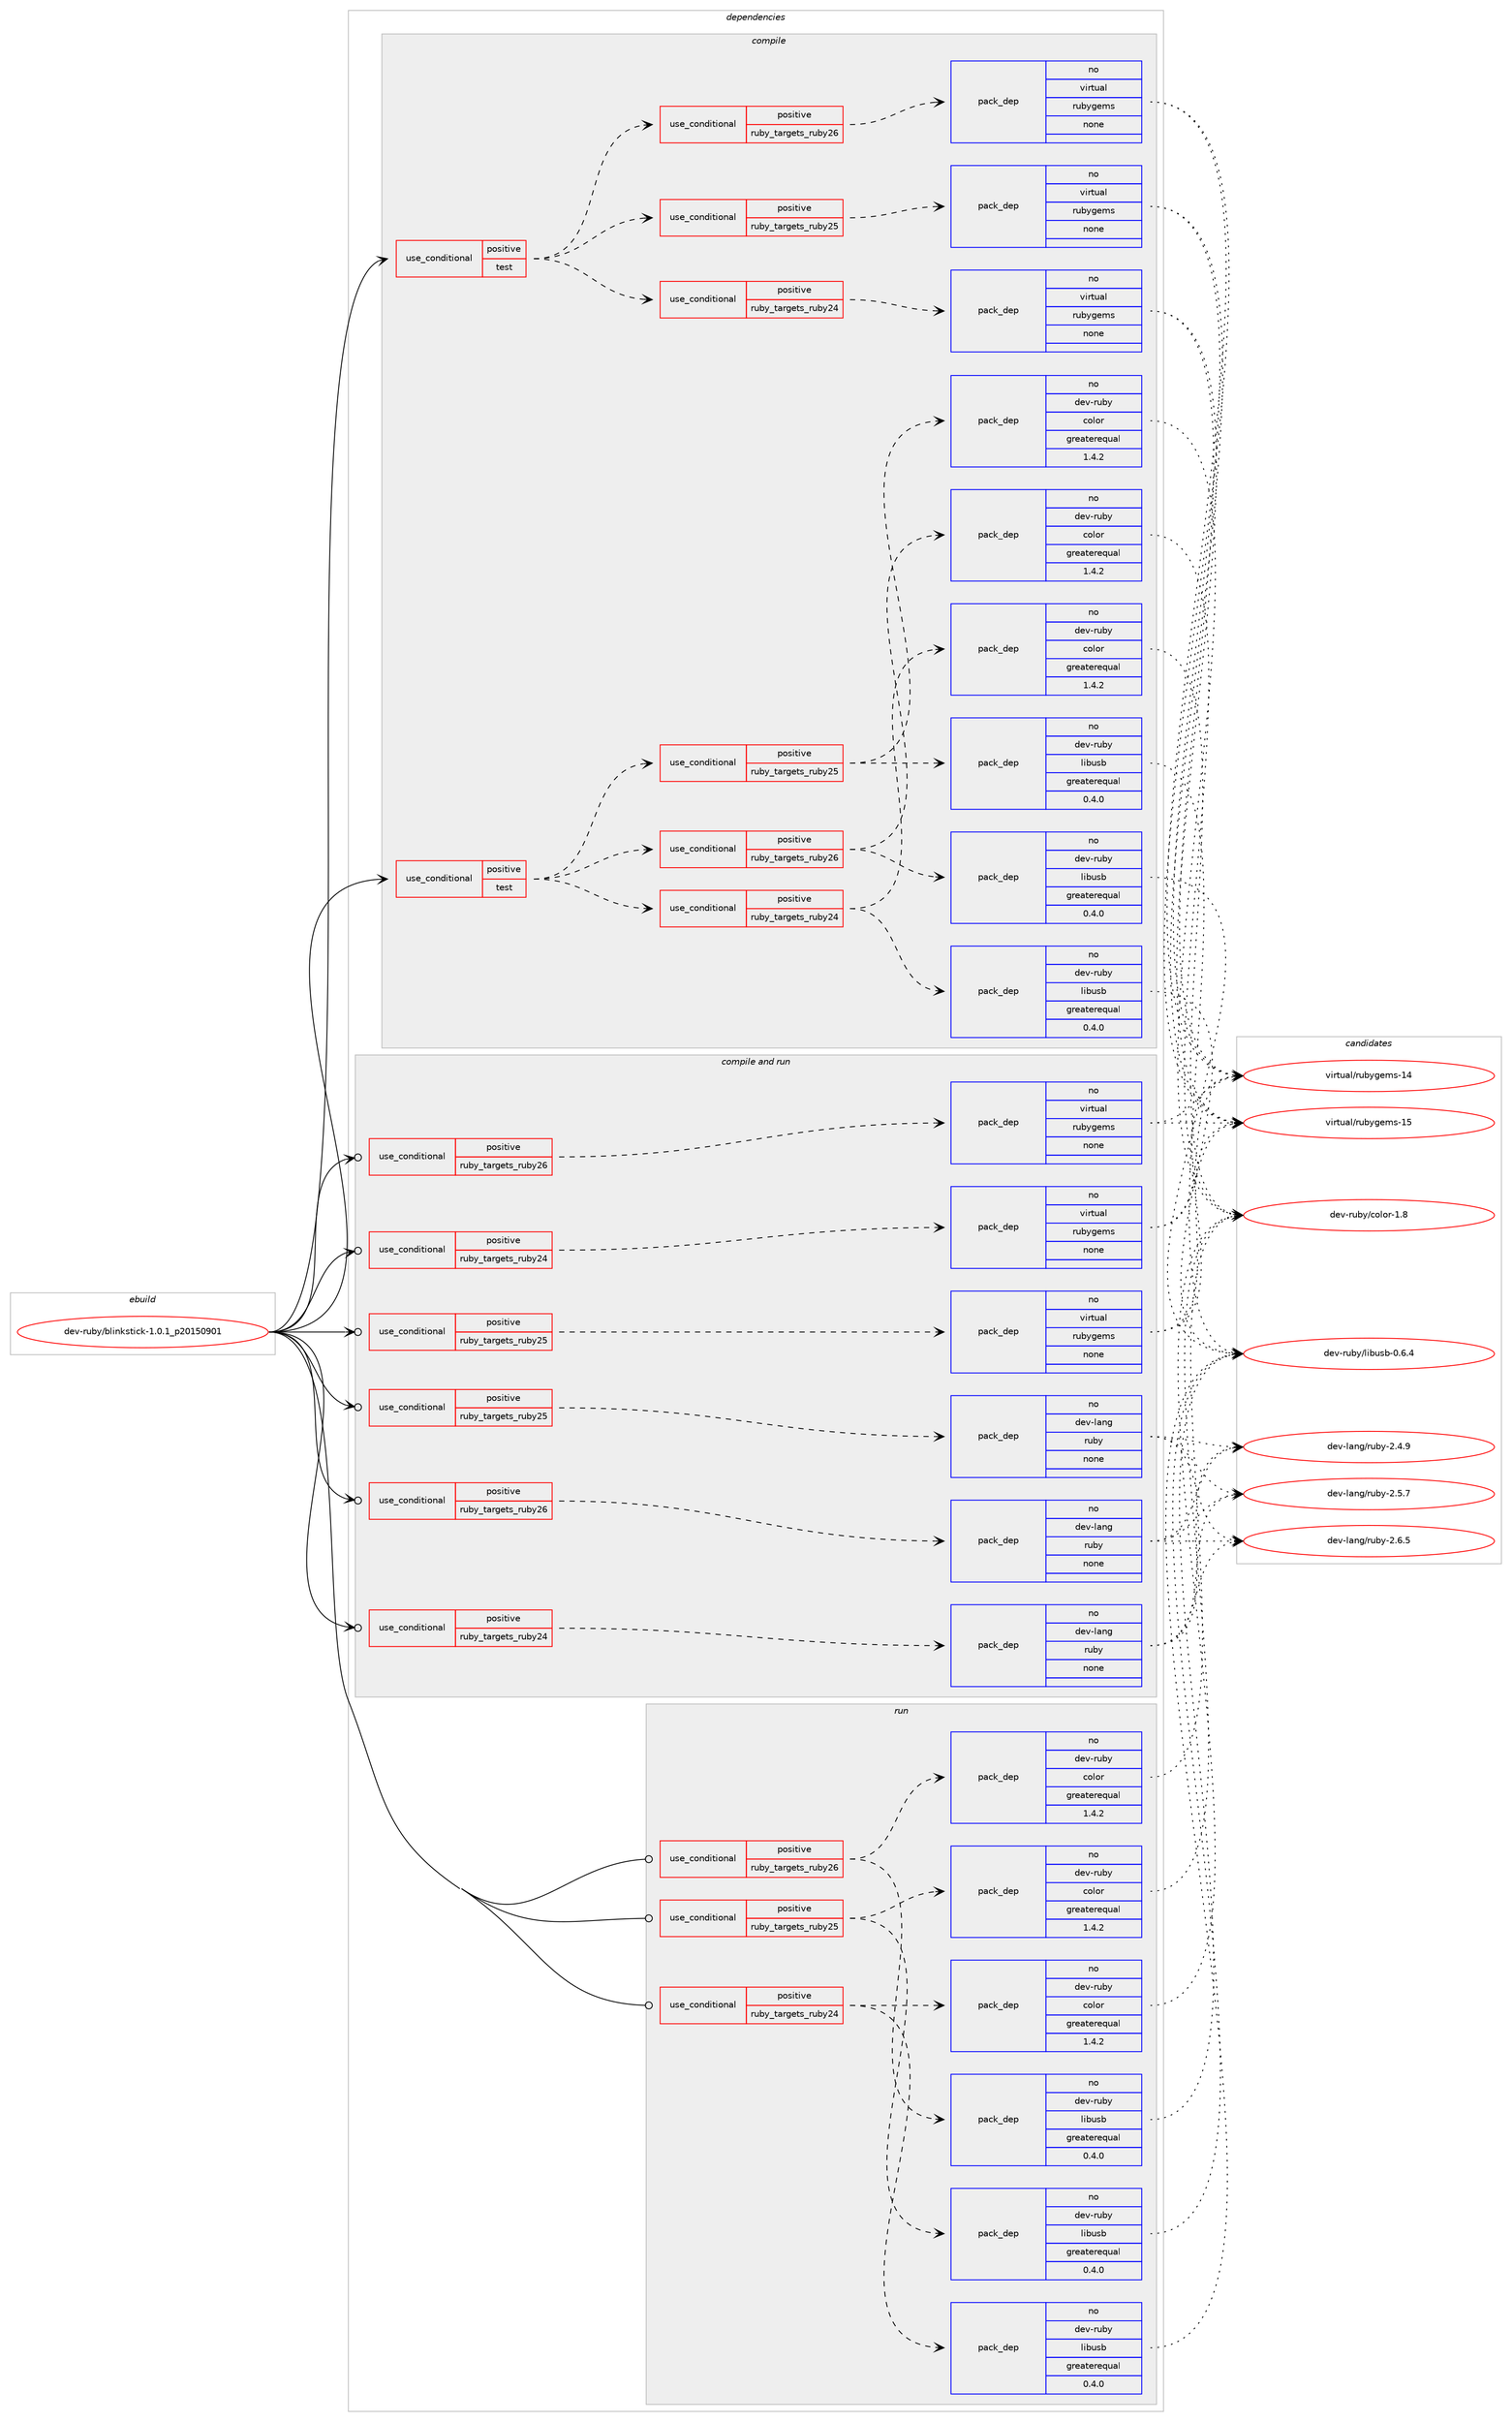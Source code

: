 digraph prolog {

# *************
# Graph options
# *************

newrank=true;
concentrate=true;
compound=true;
graph [rankdir=LR,fontname=Helvetica,fontsize=10,ranksep=1.5];#, ranksep=2.5, nodesep=0.2];
edge  [arrowhead=vee];
node  [fontname=Helvetica,fontsize=10];

# **********
# The ebuild
# **********

subgraph cluster_leftcol {
color=gray;
rank=same;
label=<<i>ebuild</i>>;
id [label="dev-ruby/blinkstick-1.0.1_p20150901", color=red, width=4, href="../dev-ruby/blinkstick-1.0.1_p20150901.svg"];
}

# ****************
# The dependencies
# ****************

subgraph cluster_midcol {
color=gray;
label=<<i>dependencies</i>>;
subgraph cluster_compile {
fillcolor="#eeeeee";
style=filled;
label=<<i>compile</i>>;
subgraph cond159297 {
dependency679213 [label=<<TABLE BORDER="0" CELLBORDER="1" CELLSPACING="0" CELLPADDING="4"><TR><TD ROWSPAN="3" CELLPADDING="10">use_conditional</TD></TR><TR><TD>positive</TD></TR><TR><TD>test</TD></TR></TABLE>>, shape=none, color=red];
subgraph cond159298 {
dependency679214 [label=<<TABLE BORDER="0" CELLBORDER="1" CELLSPACING="0" CELLPADDING="4"><TR><TD ROWSPAN="3" CELLPADDING="10">use_conditional</TD></TR><TR><TD>positive</TD></TR><TR><TD>ruby_targets_ruby24</TD></TR></TABLE>>, shape=none, color=red];
subgraph pack507962 {
dependency679215 [label=<<TABLE BORDER="0" CELLBORDER="1" CELLSPACING="0" CELLPADDING="4" WIDTH="220"><TR><TD ROWSPAN="6" CELLPADDING="30">pack_dep</TD></TR><TR><TD WIDTH="110">no</TD></TR><TR><TD>dev-ruby</TD></TR><TR><TD>color</TD></TR><TR><TD>greaterequal</TD></TR><TR><TD>1.4.2</TD></TR></TABLE>>, shape=none, color=blue];
}
dependency679214:e -> dependency679215:w [weight=20,style="dashed",arrowhead="vee"];
subgraph pack507963 {
dependency679216 [label=<<TABLE BORDER="0" CELLBORDER="1" CELLSPACING="0" CELLPADDING="4" WIDTH="220"><TR><TD ROWSPAN="6" CELLPADDING="30">pack_dep</TD></TR><TR><TD WIDTH="110">no</TD></TR><TR><TD>dev-ruby</TD></TR><TR><TD>libusb</TD></TR><TR><TD>greaterequal</TD></TR><TR><TD>0.4.0</TD></TR></TABLE>>, shape=none, color=blue];
}
dependency679214:e -> dependency679216:w [weight=20,style="dashed",arrowhead="vee"];
}
dependency679213:e -> dependency679214:w [weight=20,style="dashed",arrowhead="vee"];
subgraph cond159299 {
dependency679217 [label=<<TABLE BORDER="0" CELLBORDER="1" CELLSPACING="0" CELLPADDING="4"><TR><TD ROWSPAN="3" CELLPADDING="10">use_conditional</TD></TR><TR><TD>positive</TD></TR><TR><TD>ruby_targets_ruby25</TD></TR></TABLE>>, shape=none, color=red];
subgraph pack507964 {
dependency679218 [label=<<TABLE BORDER="0" CELLBORDER="1" CELLSPACING="0" CELLPADDING="4" WIDTH="220"><TR><TD ROWSPAN="6" CELLPADDING="30">pack_dep</TD></TR><TR><TD WIDTH="110">no</TD></TR><TR><TD>dev-ruby</TD></TR><TR><TD>color</TD></TR><TR><TD>greaterequal</TD></TR><TR><TD>1.4.2</TD></TR></TABLE>>, shape=none, color=blue];
}
dependency679217:e -> dependency679218:w [weight=20,style="dashed",arrowhead="vee"];
subgraph pack507965 {
dependency679219 [label=<<TABLE BORDER="0" CELLBORDER="1" CELLSPACING="0" CELLPADDING="4" WIDTH="220"><TR><TD ROWSPAN="6" CELLPADDING="30">pack_dep</TD></TR><TR><TD WIDTH="110">no</TD></TR><TR><TD>dev-ruby</TD></TR><TR><TD>libusb</TD></TR><TR><TD>greaterequal</TD></TR><TR><TD>0.4.0</TD></TR></TABLE>>, shape=none, color=blue];
}
dependency679217:e -> dependency679219:w [weight=20,style="dashed",arrowhead="vee"];
}
dependency679213:e -> dependency679217:w [weight=20,style="dashed",arrowhead="vee"];
subgraph cond159300 {
dependency679220 [label=<<TABLE BORDER="0" CELLBORDER="1" CELLSPACING="0" CELLPADDING="4"><TR><TD ROWSPAN="3" CELLPADDING="10">use_conditional</TD></TR><TR><TD>positive</TD></TR><TR><TD>ruby_targets_ruby26</TD></TR></TABLE>>, shape=none, color=red];
subgraph pack507966 {
dependency679221 [label=<<TABLE BORDER="0" CELLBORDER="1" CELLSPACING="0" CELLPADDING="4" WIDTH="220"><TR><TD ROWSPAN="6" CELLPADDING="30">pack_dep</TD></TR><TR><TD WIDTH="110">no</TD></TR><TR><TD>dev-ruby</TD></TR><TR><TD>color</TD></TR><TR><TD>greaterequal</TD></TR><TR><TD>1.4.2</TD></TR></TABLE>>, shape=none, color=blue];
}
dependency679220:e -> dependency679221:w [weight=20,style="dashed",arrowhead="vee"];
subgraph pack507967 {
dependency679222 [label=<<TABLE BORDER="0" CELLBORDER="1" CELLSPACING="0" CELLPADDING="4" WIDTH="220"><TR><TD ROWSPAN="6" CELLPADDING="30">pack_dep</TD></TR><TR><TD WIDTH="110">no</TD></TR><TR><TD>dev-ruby</TD></TR><TR><TD>libusb</TD></TR><TR><TD>greaterequal</TD></TR><TR><TD>0.4.0</TD></TR></TABLE>>, shape=none, color=blue];
}
dependency679220:e -> dependency679222:w [weight=20,style="dashed",arrowhead="vee"];
}
dependency679213:e -> dependency679220:w [weight=20,style="dashed",arrowhead="vee"];
}
id:e -> dependency679213:w [weight=20,style="solid",arrowhead="vee"];
subgraph cond159301 {
dependency679223 [label=<<TABLE BORDER="0" CELLBORDER="1" CELLSPACING="0" CELLPADDING="4"><TR><TD ROWSPAN="3" CELLPADDING="10">use_conditional</TD></TR><TR><TD>positive</TD></TR><TR><TD>test</TD></TR></TABLE>>, shape=none, color=red];
subgraph cond159302 {
dependency679224 [label=<<TABLE BORDER="0" CELLBORDER="1" CELLSPACING="0" CELLPADDING="4"><TR><TD ROWSPAN="3" CELLPADDING="10">use_conditional</TD></TR><TR><TD>positive</TD></TR><TR><TD>ruby_targets_ruby24</TD></TR></TABLE>>, shape=none, color=red];
subgraph pack507968 {
dependency679225 [label=<<TABLE BORDER="0" CELLBORDER="1" CELLSPACING="0" CELLPADDING="4" WIDTH="220"><TR><TD ROWSPAN="6" CELLPADDING="30">pack_dep</TD></TR><TR><TD WIDTH="110">no</TD></TR><TR><TD>virtual</TD></TR><TR><TD>rubygems</TD></TR><TR><TD>none</TD></TR><TR><TD></TD></TR></TABLE>>, shape=none, color=blue];
}
dependency679224:e -> dependency679225:w [weight=20,style="dashed",arrowhead="vee"];
}
dependency679223:e -> dependency679224:w [weight=20,style="dashed",arrowhead="vee"];
subgraph cond159303 {
dependency679226 [label=<<TABLE BORDER="0" CELLBORDER="1" CELLSPACING="0" CELLPADDING="4"><TR><TD ROWSPAN="3" CELLPADDING="10">use_conditional</TD></TR><TR><TD>positive</TD></TR><TR><TD>ruby_targets_ruby25</TD></TR></TABLE>>, shape=none, color=red];
subgraph pack507969 {
dependency679227 [label=<<TABLE BORDER="0" CELLBORDER="1" CELLSPACING="0" CELLPADDING="4" WIDTH="220"><TR><TD ROWSPAN="6" CELLPADDING="30">pack_dep</TD></TR><TR><TD WIDTH="110">no</TD></TR><TR><TD>virtual</TD></TR><TR><TD>rubygems</TD></TR><TR><TD>none</TD></TR><TR><TD></TD></TR></TABLE>>, shape=none, color=blue];
}
dependency679226:e -> dependency679227:w [weight=20,style="dashed",arrowhead="vee"];
}
dependency679223:e -> dependency679226:w [weight=20,style="dashed",arrowhead="vee"];
subgraph cond159304 {
dependency679228 [label=<<TABLE BORDER="0" CELLBORDER="1" CELLSPACING="0" CELLPADDING="4"><TR><TD ROWSPAN="3" CELLPADDING="10">use_conditional</TD></TR><TR><TD>positive</TD></TR><TR><TD>ruby_targets_ruby26</TD></TR></TABLE>>, shape=none, color=red];
subgraph pack507970 {
dependency679229 [label=<<TABLE BORDER="0" CELLBORDER="1" CELLSPACING="0" CELLPADDING="4" WIDTH="220"><TR><TD ROWSPAN="6" CELLPADDING="30">pack_dep</TD></TR><TR><TD WIDTH="110">no</TD></TR><TR><TD>virtual</TD></TR><TR><TD>rubygems</TD></TR><TR><TD>none</TD></TR><TR><TD></TD></TR></TABLE>>, shape=none, color=blue];
}
dependency679228:e -> dependency679229:w [weight=20,style="dashed",arrowhead="vee"];
}
dependency679223:e -> dependency679228:w [weight=20,style="dashed",arrowhead="vee"];
}
id:e -> dependency679223:w [weight=20,style="solid",arrowhead="vee"];
}
subgraph cluster_compileandrun {
fillcolor="#eeeeee";
style=filled;
label=<<i>compile and run</i>>;
subgraph cond159305 {
dependency679230 [label=<<TABLE BORDER="0" CELLBORDER="1" CELLSPACING="0" CELLPADDING="4"><TR><TD ROWSPAN="3" CELLPADDING="10">use_conditional</TD></TR><TR><TD>positive</TD></TR><TR><TD>ruby_targets_ruby24</TD></TR></TABLE>>, shape=none, color=red];
subgraph pack507971 {
dependency679231 [label=<<TABLE BORDER="0" CELLBORDER="1" CELLSPACING="0" CELLPADDING="4" WIDTH="220"><TR><TD ROWSPAN="6" CELLPADDING="30">pack_dep</TD></TR><TR><TD WIDTH="110">no</TD></TR><TR><TD>dev-lang</TD></TR><TR><TD>ruby</TD></TR><TR><TD>none</TD></TR><TR><TD></TD></TR></TABLE>>, shape=none, color=blue];
}
dependency679230:e -> dependency679231:w [weight=20,style="dashed",arrowhead="vee"];
}
id:e -> dependency679230:w [weight=20,style="solid",arrowhead="odotvee"];
subgraph cond159306 {
dependency679232 [label=<<TABLE BORDER="0" CELLBORDER="1" CELLSPACING="0" CELLPADDING="4"><TR><TD ROWSPAN="3" CELLPADDING="10">use_conditional</TD></TR><TR><TD>positive</TD></TR><TR><TD>ruby_targets_ruby24</TD></TR></TABLE>>, shape=none, color=red];
subgraph pack507972 {
dependency679233 [label=<<TABLE BORDER="0" CELLBORDER="1" CELLSPACING="0" CELLPADDING="4" WIDTH="220"><TR><TD ROWSPAN="6" CELLPADDING="30">pack_dep</TD></TR><TR><TD WIDTH="110">no</TD></TR><TR><TD>virtual</TD></TR><TR><TD>rubygems</TD></TR><TR><TD>none</TD></TR><TR><TD></TD></TR></TABLE>>, shape=none, color=blue];
}
dependency679232:e -> dependency679233:w [weight=20,style="dashed",arrowhead="vee"];
}
id:e -> dependency679232:w [weight=20,style="solid",arrowhead="odotvee"];
subgraph cond159307 {
dependency679234 [label=<<TABLE BORDER="0" CELLBORDER="1" CELLSPACING="0" CELLPADDING="4"><TR><TD ROWSPAN="3" CELLPADDING="10">use_conditional</TD></TR><TR><TD>positive</TD></TR><TR><TD>ruby_targets_ruby25</TD></TR></TABLE>>, shape=none, color=red];
subgraph pack507973 {
dependency679235 [label=<<TABLE BORDER="0" CELLBORDER="1" CELLSPACING="0" CELLPADDING="4" WIDTH="220"><TR><TD ROWSPAN="6" CELLPADDING="30">pack_dep</TD></TR><TR><TD WIDTH="110">no</TD></TR><TR><TD>dev-lang</TD></TR><TR><TD>ruby</TD></TR><TR><TD>none</TD></TR><TR><TD></TD></TR></TABLE>>, shape=none, color=blue];
}
dependency679234:e -> dependency679235:w [weight=20,style="dashed",arrowhead="vee"];
}
id:e -> dependency679234:w [weight=20,style="solid",arrowhead="odotvee"];
subgraph cond159308 {
dependency679236 [label=<<TABLE BORDER="0" CELLBORDER="1" CELLSPACING="0" CELLPADDING="4"><TR><TD ROWSPAN="3" CELLPADDING="10">use_conditional</TD></TR><TR><TD>positive</TD></TR><TR><TD>ruby_targets_ruby25</TD></TR></TABLE>>, shape=none, color=red];
subgraph pack507974 {
dependency679237 [label=<<TABLE BORDER="0" CELLBORDER="1" CELLSPACING="0" CELLPADDING="4" WIDTH="220"><TR><TD ROWSPAN="6" CELLPADDING="30">pack_dep</TD></TR><TR><TD WIDTH="110">no</TD></TR><TR><TD>virtual</TD></TR><TR><TD>rubygems</TD></TR><TR><TD>none</TD></TR><TR><TD></TD></TR></TABLE>>, shape=none, color=blue];
}
dependency679236:e -> dependency679237:w [weight=20,style="dashed",arrowhead="vee"];
}
id:e -> dependency679236:w [weight=20,style="solid",arrowhead="odotvee"];
subgraph cond159309 {
dependency679238 [label=<<TABLE BORDER="0" CELLBORDER="1" CELLSPACING="0" CELLPADDING="4"><TR><TD ROWSPAN="3" CELLPADDING="10">use_conditional</TD></TR><TR><TD>positive</TD></TR><TR><TD>ruby_targets_ruby26</TD></TR></TABLE>>, shape=none, color=red];
subgraph pack507975 {
dependency679239 [label=<<TABLE BORDER="0" CELLBORDER="1" CELLSPACING="0" CELLPADDING="4" WIDTH="220"><TR><TD ROWSPAN="6" CELLPADDING="30">pack_dep</TD></TR><TR><TD WIDTH="110">no</TD></TR><TR><TD>dev-lang</TD></TR><TR><TD>ruby</TD></TR><TR><TD>none</TD></TR><TR><TD></TD></TR></TABLE>>, shape=none, color=blue];
}
dependency679238:e -> dependency679239:w [weight=20,style="dashed",arrowhead="vee"];
}
id:e -> dependency679238:w [weight=20,style="solid",arrowhead="odotvee"];
subgraph cond159310 {
dependency679240 [label=<<TABLE BORDER="0" CELLBORDER="1" CELLSPACING="0" CELLPADDING="4"><TR><TD ROWSPAN="3" CELLPADDING="10">use_conditional</TD></TR><TR><TD>positive</TD></TR><TR><TD>ruby_targets_ruby26</TD></TR></TABLE>>, shape=none, color=red];
subgraph pack507976 {
dependency679241 [label=<<TABLE BORDER="0" CELLBORDER="1" CELLSPACING="0" CELLPADDING="4" WIDTH="220"><TR><TD ROWSPAN="6" CELLPADDING="30">pack_dep</TD></TR><TR><TD WIDTH="110">no</TD></TR><TR><TD>virtual</TD></TR><TR><TD>rubygems</TD></TR><TR><TD>none</TD></TR><TR><TD></TD></TR></TABLE>>, shape=none, color=blue];
}
dependency679240:e -> dependency679241:w [weight=20,style="dashed",arrowhead="vee"];
}
id:e -> dependency679240:w [weight=20,style="solid",arrowhead="odotvee"];
}
subgraph cluster_run {
fillcolor="#eeeeee";
style=filled;
label=<<i>run</i>>;
subgraph cond159311 {
dependency679242 [label=<<TABLE BORDER="0" CELLBORDER="1" CELLSPACING="0" CELLPADDING="4"><TR><TD ROWSPAN="3" CELLPADDING="10">use_conditional</TD></TR><TR><TD>positive</TD></TR><TR><TD>ruby_targets_ruby24</TD></TR></TABLE>>, shape=none, color=red];
subgraph pack507977 {
dependency679243 [label=<<TABLE BORDER="0" CELLBORDER="1" CELLSPACING="0" CELLPADDING="4" WIDTH="220"><TR><TD ROWSPAN="6" CELLPADDING="30">pack_dep</TD></TR><TR><TD WIDTH="110">no</TD></TR><TR><TD>dev-ruby</TD></TR><TR><TD>color</TD></TR><TR><TD>greaterequal</TD></TR><TR><TD>1.4.2</TD></TR></TABLE>>, shape=none, color=blue];
}
dependency679242:e -> dependency679243:w [weight=20,style="dashed",arrowhead="vee"];
subgraph pack507978 {
dependency679244 [label=<<TABLE BORDER="0" CELLBORDER="1" CELLSPACING="0" CELLPADDING="4" WIDTH="220"><TR><TD ROWSPAN="6" CELLPADDING="30">pack_dep</TD></TR><TR><TD WIDTH="110">no</TD></TR><TR><TD>dev-ruby</TD></TR><TR><TD>libusb</TD></TR><TR><TD>greaterequal</TD></TR><TR><TD>0.4.0</TD></TR></TABLE>>, shape=none, color=blue];
}
dependency679242:e -> dependency679244:w [weight=20,style="dashed",arrowhead="vee"];
}
id:e -> dependency679242:w [weight=20,style="solid",arrowhead="odot"];
subgraph cond159312 {
dependency679245 [label=<<TABLE BORDER="0" CELLBORDER="1" CELLSPACING="0" CELLPADDING="4"><TR><TD ROWSPAN="3" CELLPADDING="10">use_conditional</TD></TR><TR><TD>positive</TD></TR><TR><TD>ruby_targets_ruby25</TD></TR></TABLE>>, shape=none, color=red];
subgraph pack507979 {
dependency679246 [label=<<TABLE BORDER="0" CELLBORDER="1" CELLSPACING="0" CELLPADDING="4" WIDTH="220"><TR><TD ROWSPAN="6" CELLPADDING="30">pack_dep</TD></TR><TR><TD WIDTH="110">no</TD></TR><TR><TD>dev-ruby</TD></TR><TR><TD>color</TD></TR><TR><TD>greaterequal</TD></TR><TR><TD>1.4.2</TD></TR></TABLE>>, shape=none, color=blue];
}
dependency679245:e -> dependency679246:w [weight=20,style="dashed",arrowhead="vee"];
subgraph pack507980 {
dependency679247 [label=<<TABLE BORDER="0" CELLBORDER="1" CELLSPACING="0" CELLPADDING="4" WIDTH="220"><TR><TD ROWSPAN="6" CELLPADDING="30">pack_dep</TD></TR><TR><TD WIDTH="110">no</TD></TR><TR><TD>dev-ruby</TD></TR><TR><TD>libusb</TD></TR><TR><TD>greaterequal</TD></TR><TR><TD>0.4.0</TD></TR></TABLE>>, shape=none, color=blue];
}
dependency679245:e -> dependency679247:w [weight=20,style="dashed",arrowhead="vee"];
}
id:e -> dependency679245:w [weight=20,style="solid",arrowhead="odot"];
subgraph cond159313 {
dependency679248 [label=<<TABLE BORDER="0" CELLBORDER="1" CELLSPACING="0" CELLPADDING="4"><TR><TD ROWSPAN="3" CELLPADDING="10">use_conditional</TD></TR><TR><TD>positive</TD></TR><TR><TD>ruby_targets_ruby26</TD></TR></TABLE>>, shape=none, color=red];
subgraph pack507981 {
dependency679249 [label=<<TABLE BORDER="0" CELLBORDER="1" CELLSPACING="0" CELLPADDING="4" WIDTH="220"><TR><TD ROWSPAN="6" CELLPADDING="30">pack_dep</TD></TR><TR><TD WIDTH="110">no</TD></TR><TR><TD>dev-ruby</TD></TR><TR><TD>color</TD></TR><TR><TD>greaterequal</TD></TR><TR><TD>1.4.2</TD></TR></TABLE>>, shape=none, color=blue];
}
dependency679248:e -> dependency679249:w [weight=20,style="dashed",arrowhead="vee"];
subgraph pack507982 {
dependency679250 [label=<<TABLE BORDER="0" CELLBORDER="1" CELLSPACING="0" CELLPADDING="4" WIDTH="220"><TR><TD ROWSPAN="6" CELLPADDING="30">pack_dep</TD></TR><TR><TD WIDTH="110">no</TD></TR><TR><TD>dev-ruby</TD></TR><TR><TD>libusb</TD></TR><TR><TD>greaterequal</TD></TR><TR><TD>0.4.0</TD></TR></TABLE>>, shape=none, color=blue];
}
dependency679248:e -> dependency679250:w [weight=20,style="dashed",arrowhead="vee"];
}
id:e -> dependency679248:w [weight=20,style="solid",arrowhead="odot"];
}
}

# **************
# The candidates
# **************

subgraph cluster_choices {
rank=same;
color=gray;
label=<<i>candidates</i>>;

subgraph choice507962 {
color=black;
nodesep=1;
choice1001011184511411798121479911110811111445494656 [label="dev-ruby/color-1.8", color=red, width=4,href="../dev-ruby/color-1.8.svg"];
dependency679215:e -> choice1001011184511411798121479911110811111445494656:w [style=dotted,weight="100"];
}
subgraph choice507963 {
color=black;
nodesep=1;
choice1001011184511411798121471081059811711598454846544652 [label="dev-ruby/libusb-0.6.4", color=red, width=4,href="../dev-ruby/libusb-0.6.4.svg"];
dependency679216:e -> choice1001011184511411798121471081059811711598454846544652:w [style=dotted,weight="100"];
}
subgraph choice507964 {
color=black;
nodesep=1;
choice1001011184511411798121479911110811111445494656 [label="dev-ruby/color-1.8", color=red, width=4,href="../dev-ruby/color-1.8.svg"];
dependency679218:e -> choice1001011184511411798121479911110811111445494656:w [style=dotted,weight="100"];
}
subgraph choice507965 {
color=black;
nodesep=1;
choice1001011184511411798121471081059811711598454846544652 [label="dev-ruby/libusb-0.6.4", color=red, width=4,href="../dev-ruby/libusb-0.6.4.svg"];
dependency679219:e -> choice1001011184511411798121471081059811711598454846544652:w [style=dotted,weight="100"];
}
subgraph choice507966 {
color=black;
nodesep=1;
choice1001011184511411798121479911110811111445494656 [label="dev-ruby/color-1.8", color=red, width=4,href="../dev-ruby/color-1.8.svg"];
dependency679221:e -> choice1001011184511411798121479911110811111445494656:w [style=dotted,weight="100"];
}
subgraph choice507967 {
color=black;
nodesep=1;
choice1001011184511411798121471081059811711598454846544652 [label="dev-ruby/libusb-0.6.4", color=red, width=4,href="../dev-ruby/libusb-0.6.4.svg"];
dependency679222:e -> choice1001011184511411798121471081059811711598454846544652:w [style=dotted,weight="100"];
}
subgraph choice507968 {
color=black;
nodesep=1;
choice118105114116117971084711411798121103101109115454952 [label="virtual/rubygems-14", color=red, width=4,href="../virtual/rubygems-14.svg"];
choice118105114116117971084711411798121103101109115454953 [label="virtual/rubygems-15", color=red, width=4,href="../virtual/rubygems-15.svg"];
dependency679225:e -> choice118105114116117971084711411798121103101109115454952:w [style=dotted,weight="100"];
dependency679225:e -> choice118105114116117971084711411798121103101109115454953:w [style=dotted,weight="100"];
}
subgraph choice507969 {
color=black;
nodesep=1;
choice118105114116117971084711411798121103101109115454952 [label="virtual/rubygems-14", color=red, width=4,href="../virtual/rubygems-14.svg"];
choice118105114116117971084711411798121103101109115454953 [label="virtual/rubygems-15", color=red, width=4,href="../virtual/rubygems-15.svg"];
dependency679227:e -> choice118105114116117971084711411798121103101109115454952:w [style=dotted,weight="100"];
dependency679227:e -> choice118105114116117971084711411798121103101109115454953:w [style=dotted,weight="100"];
}
subgraph choice507970 {
color=black;
nodesep=1;
choice118105114116117971084711411798121103101109115454952 [label="virtual/rubygems-14", color=red, width=4,href="../virtual/rubygems-14.svg"];
choice118105114116117971084711411798121103101109115454953 [label="virtual/rubygems-15", color=red, width=4,href="../virtual/rubygems-15.svg"];
dependency679229:e -> choice118105114116117971084711411798121103101109115454952:w [style=dotted,weight="100"];
dependency679229:e -> choice118105114116117971084711411798121103101109115454953:w [style=dotted,weight="100"];
}
subgraph choice507971 {
color=black;
nodesep=1;
choice10010111845108971101034711411798121455046524657 [label="dev-lang/ruby-2.4.9", color=red, width=4,href="../dev-lang/ruby-2.4.9.svg"];
choice10010111845108971101034711411798121455046534655 [label="dev-lang/ruby-2.5.7", color=red, width=4,href="../dev-lang/ruby-2.5.7.svg"];
choice10010111845108971101034711411798121455046544653 [label="dev-lang/ruby-2.6.5", color=red, width=4,href="../dev-lang/ruby-2.6.5.svg"];
dependency679231:e -> choice10010111845108971101034711411798121455046524657:w [style=dotted,weight="100"];
dependency679231:e -> choice10010111845108971101034711411798121455046534655:w [style=dotted,weight="100"];
dependency679231:e -> choice10010111845108971101034711411798121455046544653:w [style=dotted,weight="100"];
}
subgraph choice507972 {
color=black;
nodesep=1;
choice118105114116117971084711411798121103101109115454952 [label="virtual/rubygems-14", color=red, width=4,href="../virtual/rubygems-14.svg"];
choice118105114116117971084711411798121103101109115454953 [label="virtual/rubygems-15", color=red, width=4,href="../virtual/rubygems-15.svg"];
dependency679233:e -> choice118105114116117971084711411798121103101109115454952:w [style=dotted,weight="100"];
dependency679233:e -> choice118105114116117971084711411798121103101109115454953:w [style=dotted,weight="100"];
}
subgraph choice507973 {
color=black;
nodesep=1;
choice10010111845108971101034711411798121455046524657 [label="dev-lang/ruby-2.4.9", color=red, width=4,href="../dev-lang/ruby-2.4.9.svg"];
choice10010111845108971101034711411798121455046534655 [label="dev-lang/ruby-2.5.7", color=red, width=4,href="../dev-lang/ruby-2.5.7.svg"];
choice10010111845108971101034711411798121455046544653 [label="dev-lang/ruby-2.6.5", color=red, width=4,href="../dev-lang/ruby-2.6.5.svg"];
dependency679235:e -> choice10010111845108971101034711411798121455046524657:w [style=dotted,weight="100"];
dependency679235:e -> choice10010111845108971101034711411798121455046534655:w [style=dotted,weight="100"];
dependency679235:e -> choice10010111845108971101034711411798121455046544653:w [style=dotted,weight="100"];
}
subgraph choice507974 {
color=black;
nodesep=1;
choice118105114116117971084711411798121103101109115454952 [label="virtual/rubygems-14", color=red, width=4,href="../virtual/rubygems-14.svg"];
choice118105114116117971084711411798121103101109115454953 [label="virtual/rubygems-15", color=red, width=4,href="../virtual/rubygems-15.svg"];
dependency679237:e -> choice118105114116117971084711411798121103101109115454952:w [style=dotted,weight="100"];
dependency679237:e -> choice118105114116117971084711411798121103101109115454953:w [style=dotted,weight="100"];
}
subgraph choice507975 {
color=black;
nodesep=1;
choice10010111845108971101034711411798121455046524657 [label="dev-lang/ruby-2.4.9", color=red, width=4,href="../dev-lang/ruby-2.4.9.svg"];
choice10010111845108971101034711411798121455046534655 [label="dev-lang/ruby-2.5.7", color=red, width=4,href="../dev-lang/ruby-2.5.7.svg"];
choice10010111845108971101034711411798121455046544653 [label="dev-lang/ruby-2.6.5", color=red, width=4,href="../dev-lang/ruby-2.6.5.svg"];
dependency679239:e -> choice10010111845108971101034711411798121455046524657:w [style=dotted,weight="100"];
dependency679239:e -> choice10010111845108971101034711411798121455046534655:w [style=dotted,weight="100"];
dependency679239:e -> choice10010111845108971101034711411798121455046544653:w [style=dotted,weight="100"];
}
subgraph choice507976 {
color=black;
nodesep=1;
choice118105114116117971084711411798121103101109115454952 [label="virtual/rubygems-14", color=red, width=4,href="../virtual/rubygems-14.svg"];
choice118105114116117971084711411798121103101109115454953 [label="virtual/rubygems-15", color=red, width=4,href="../virtual/rubygems-15.svg"];
dependency679241:e -> choice118105114116117971084711411798121103101109115454952:w [style=dotted,weight="100"];
dependency679241:e -> choice118105114116117971084711411798121103101109115454953:w [style=dotted,weight="100"];
}
subgraph choice507977 {
color=black;
nodesep=1;
choice1001011184511411798121479911110811111445494656 [label="dev-ruby/color-1.8", color=red, width=4,href="../dev-ruby/color-1.8.svg"];
dependency679243:e -> choice1001011184511411798121479911110811111445494656:w [style=dotted,weight="100"];
}
subgraph choice507978 {
color=black;
nodesep=1;
choice1001011184511411798121471081059811711598454846544652 [label="dev-ruby/libusb-0.6.4", color=red, width=4,href="../dev-ruby/libusb-0.6.4.svg"];
dependency679244:e -> choice1001011184511411798121471081059811711598454846544652:w [style=dotted,weight="100"];
}
subgraph choice507979 {
color=black;
nodesep=1;
choice1001011184511411798121479911110811111445494656 [label="dev-ruby/color-1.8", color=red, width=4,href="../dev-ruby/color-1.8.svg"];
dependency679246:e -> choice1001011184511411798121479911110811111445494656:w [style=dotted,weight="100"];
}
subgraph choice507980 {
color=black;
nodesep=1;
choice1001011184511411798121471081059811711598454846544652 [label="dev-ruby/libusb-0.6.4", color=red, width=4,href="../dev-ruby/libusb-0.6.4.svg"];
dependency679247:e -> choice1001011184511411798121471081059811711598454846544652:w [style=dotted,weight="100"];
}
subgraph choice507981 {
color=black;
nodesep=1;
choice1001011184511411798121479911110811111445494656 [label="dev-ruby/color-1.8", color=red, width=4,href="../dev-ruby/color-1.8.svg"];
dependency679249:e -> choice1001011184511411798121479911110811111445494656:w [style=dotted,weight="100"];
}
subgraph choice507982 {
color=black;
nodesep=1;
choice1001011184511411798121471081059811711598454846544652 [label="dev-ruby/libusb-0.6.4", color=red, width=4,href="../dev-ruby/libusb-0.6.4.svg"];
dependency679250:e -> choice1001011184511411798121471081059811711598454846544652:w [style=dotted,weight="100"];
}
}

}
